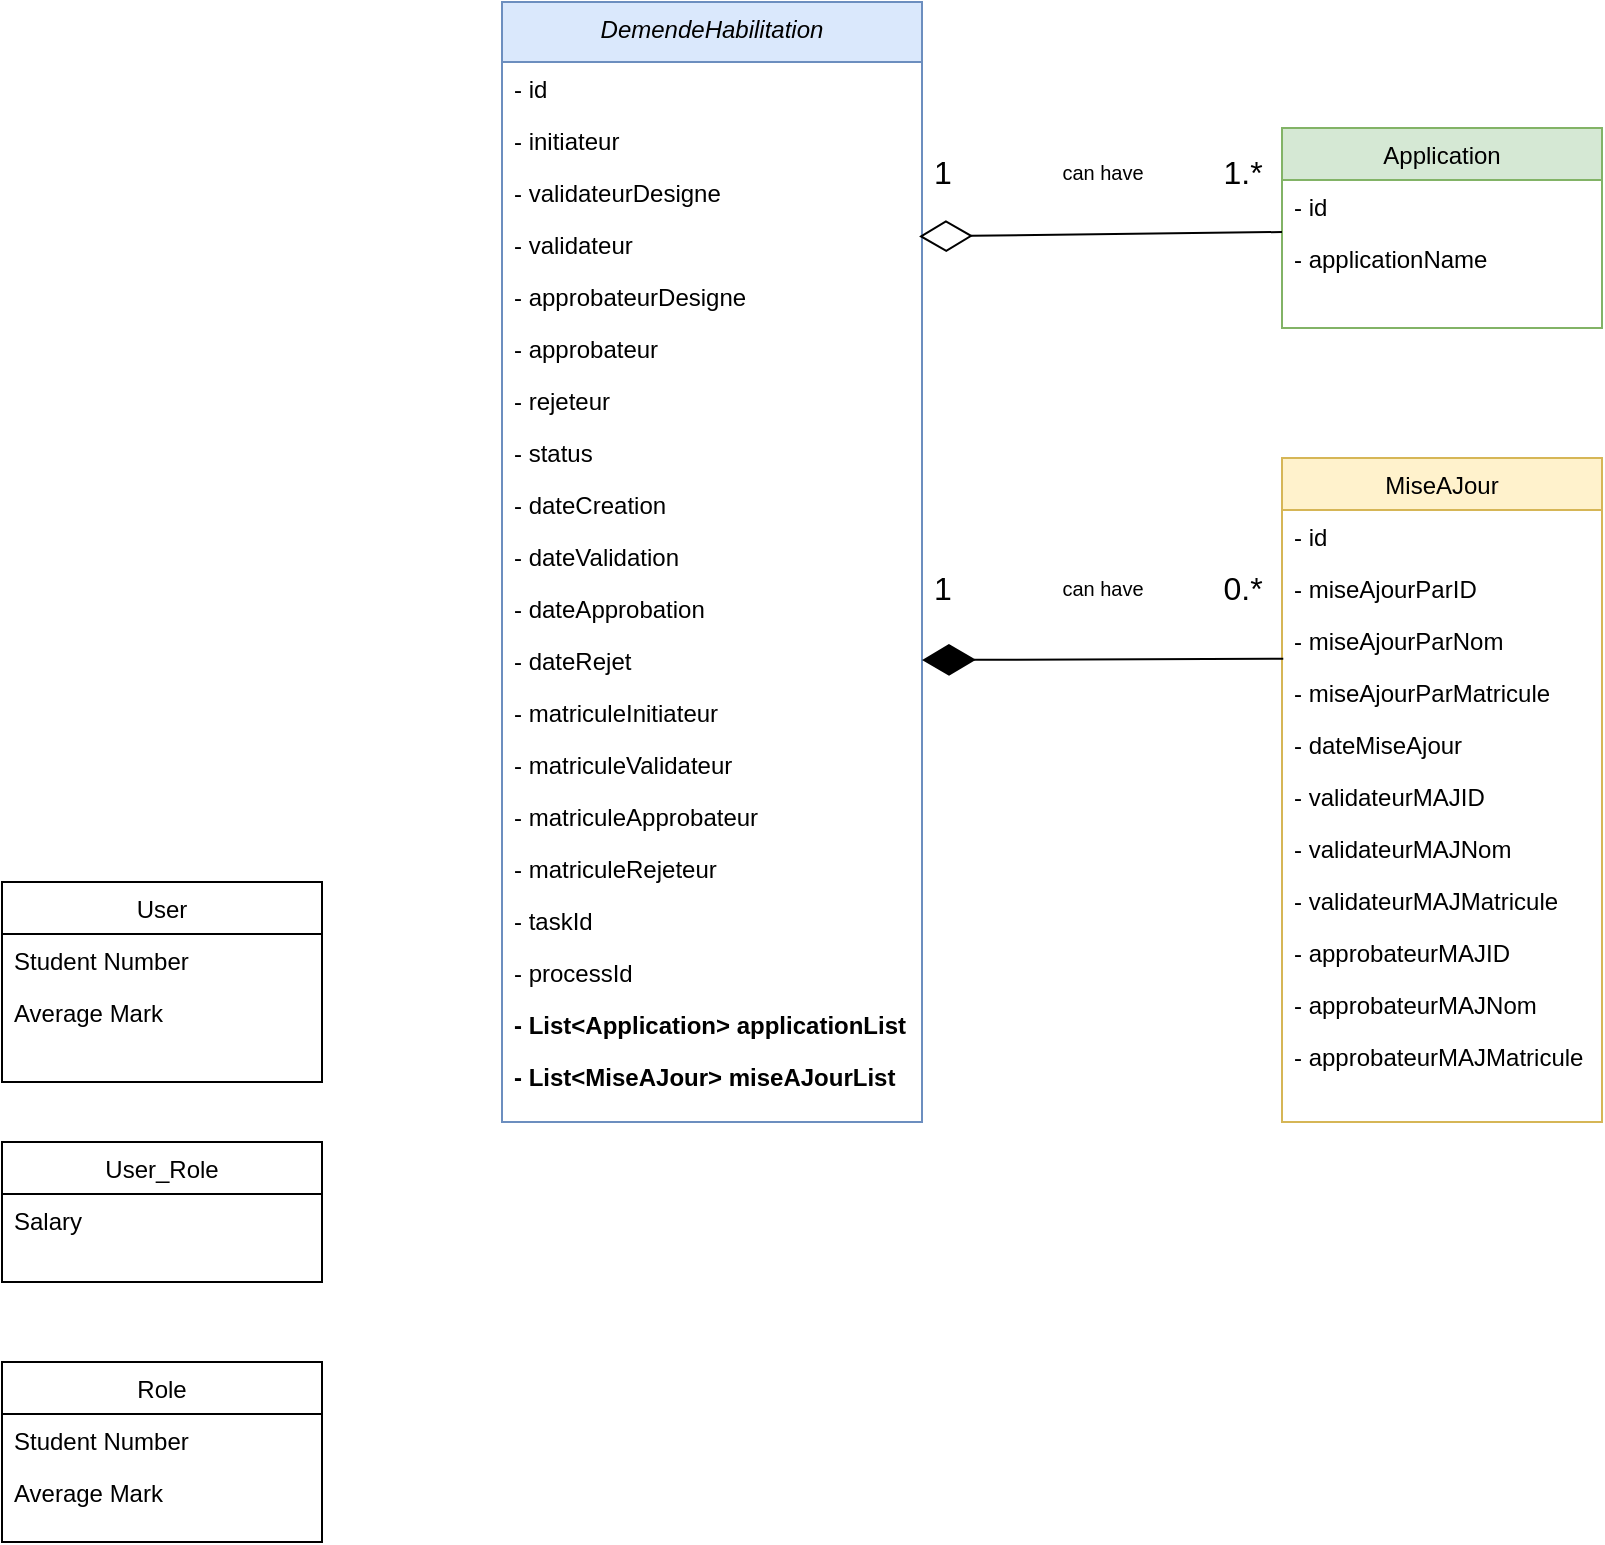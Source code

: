 <mxfile version="21.7.5" type="github">
  <diagram id="C5RBs43oDa-KdzZeNtuy" name="Page-1">
    <mxGraphModel dx="1877" dy="622" grid="1" gridSize="10" guides="1" tooltips="1" connect="1" arrows="1" fold="1" page="1" pageScale="1" pageWidth="827" pageHeight="1169" math="0" shadow="0">
      <root>
        <mxCell id="WIyWlLk6GJQsqaUBKTNV-0" />
        <mxCell id="WIyWlLk6GJQsqaUBKTNV-1" parent="WIyWlLk6GJQsqaUBKTNV-0" />
        <mxCell id="zkfFHV4jXpPFQw0GAbJ--0" value="DemendeHabilitation" style="swimlane;fontStyle=2;align=center;verticalAlign=top;childLayout=stackLayout;horizontal=1;startSize=30;horizontalStack=0;resizeParent=1;resizeLast=0;collapsible=1;marginBottom=0;rounded=0;shadow=0;strokeWidth=1;direction=east;fillColor=#dae8fc;strokeColor=#6c8ebf;" parent="WIyWlLk6GJQsqaUBKTNV-1" vertex="1">
          <mxGeometry x="130" y="120" width="210" height="560" as="geometry">
            <mxRectangle x="230" y="140" width="160" height="26" as="alternateBounds" />
          </mxGeometry>
        </mxCell>
        <mxCell id="zkfFHV4jXpPFQw0GAbJ--18" value="- id" style="text;align=left;verticalAlign=top;spacingLeft=4;spacingRight=4;overflow=hidden;rotatable=0;points=[[0,0.5],[1,0.5]];portConstraint=eastwest;" parent="zkfFHV4jXpPFQw0GAbJ--0" vertex="1">
          <mxGeometry y="30" width="210" height="26" as="geometry" />
        </mxCell>
        <mxCell id="B4z7yMbb7oqRhIw1RZV_-14" value="- initiateur" style="text;align=left;verticalAlign=top;spacingLeft=4;spacingRight=4;overflow=hidden;rotatable=0;points=[[0,0.5],[1,0.5]];portConstraint=eastwest;" vertex="1" parent="zkfFHV4jXpPFQw0GAbJ--0">
          <mxGeometry y="56" width="210" height="26" as="geometry" />
        </mxCell>
        <mxCell id="B4z7yMbb7oqRhIw1RZV_-15" value="- validateurDesigne" style="text;align=left;verticalAlign=top;spacingLeft=4;spacingRight=4;overflow=hidden;rotatable=0;points=[[0,0.5],[1,0.5]];portConstraint=eastwest;" vertex="1" parent="zkfFHV4jXpPFQw0GAbJ--0">
          <mxGeometry y="82" width="210" height="26" as="geometry" />
        </mxCell>
        <mxCell id="B4z7yMbb7oqRhIw1RZV_-16" value="- validateur" style="text;align=left;verticalAlign=top;spacingLeft=4;spacingRight=4;overflow=hidden;rotatable=0;points=[[0,0.5],[1,0.5]];portConstraint=eastwest;" vertex="1" parent="zkfFHV4jXpPFQw0GAbJ--0">
          <mxGeometry y="108" width="210" height="26" as="geometry" />
        </mxCell>
        <mxCell id="B4z7yMbb7oqRhIw1RZV_-17" value="- approbateurDesigne" style="text;align=left;verticalAlign=top;spacingLeft=4;spacingRight=4;overflow=hidden;rotatable=0;points=[[0,0.5],[1,0.5]];portConstraint=eastwest;" vertex="1" parent="zkfFHV4jXpPFQw0GAbJ--0">
          <mxGeometry y="134" width="210" height="26" as="geometry" />
        </mxCell>
        <mxCell id="B4z7yMbb7oqRhIw1RZV_-18" value="- approbateur" style="text;align=left;verticalAlign=top;spacingLeft=4;spacingRight=4;overflow=hidden;rotatable=0;points=[[0,0.5],[1,0.5]];portConstraint=eastwest;" vertex="1" parent="zkfFHV4jXpPFQw0GAbJ--0">
          <mxGeometry y="160" width="210" height="26" as="geometry" />
        </mxCell>
        <mxCell id="B4z7yMbb7oqRhIw1RZV_-19" value="- rejeteur" style="text;align=left;verticalAlign=top;spacingLeft=4;spacingRight=4;overflow=hidden;rotatable=0;points=[[0,0.5],[1,0.5]];portConstraint=eastwest;" vertex="1" parent="zkfFHV4jXpPFQw0GAbJ--0">
          <mxGeometry y="186" width="210" height="26" as="geometry" />
        </mxCell>
        <mxCell id="B4z7yMbb7oqRhIw1RZV_-20" value="- status" style="text;align=left;verticalAlign=top;spacingLeft=4;spacingRight=4;overflow=hidden;rotatable=0;points=[[0,0.5],[1,0.5]];portConstraint=eastwest;" vertex="1" parent="zkfFHV4jXpPFQw0GAbJ--0">
          <mxGeometry y="212" width="210" height="26" as="geometry" />
        </mxCell>
        <mxCell id="B4z7yMbb7oqRhIw1RZV_-21" value="- dateCreation" style="text;align=left;verticalAlign=top;spacingLeft=4;spacingRight=4;overflow=hidden;rotatable=0;points=[[0,0.5],[1,0.5]];portConstraint=eastwest;" vertex="1" parent="zkfFHV4jXpPFQw0GAbJ--0">
          <mxGeometry y="238" width="210" height="26" as="geometry" />
        </mxCell>
        <mxCell id="B4z7yMbb7oqRhIw1RZV_-22" value="- dateValidation" style="text;align=left;verticalAlign=top;spacingLeft=4;spacingRight=4;overflow=hidden;rotatable=0;points=[[0,0.5],[1,0.5]];portConstraint=eastwest;" vertex="1" parent="zkfFHV4jXpPFQw0GAbJ--0">
          <mxGeometry y="264" width="210" height="26" as="geometry" />
        </mxCell>
        <mxCell id="B4z7yMbb7oqRhIw1RZV_-23" value="- dateApprobation" style="text;align=left;verticalAlign=top;spacingLeft=4;spacingRight=4;overflow=hidden;rotatable=0;points=[[0,0.5],[1,0.5]];portConstraint=eastwest;" vertex="1" parent="zkfFHV4jXpPFQw0GAbJ--0">
          <mxGeometry y="290" width="210" height="26" as="geometry" />
        </mxCell>
        <mxCell id="B4z7yMbb7oqRhIw1RZV_-24" value="- dateRejet" style="text;align=left;verticalAlign=top;spacingLeft=4;spacingRight=4;overflow=hidden;rotatable=0;points=[[0,0.5],[1,0.5]];portConstraint=eastwest;" vertex="1" parent="zkfFHV4jXpPFQw0GAbJ--0">
          <mxGeometry y="316" width="210" height="26" as="geometry" />
        </mxCell>
        <mxCell id="B4z7yMbb7oqRhIw1RZV_-25" value="- matriculeInitiateur" style="text;align=left;verticalAlign=top;spacingLeft=4;spacingRight=4;overflow=hidden;rotatable=0;points=[[0,0.5],[1,0.5]];portConstraint=eastwest;" vertex="1" parent="zkfFHV4jXpPFQw0GAbJ--0">
          <mxGeometry y="342" width="210" height="26" as="geometry" />
        </mxCell>
        <mxCell id="B4z7yMbb7oqRhIw1RZV_-26" value="- matriculeValidateur" style="text;align=left;verticalAlign=top;spacingLeft=4;spacingRight=4;overflow=hidden;rotatable=0;points=[[0,0.5],[1,0.5]];portConstraint=eastwest;" vertex="1" parent="zkfFHV4jXpPFQw0GAbJ--0">
          <mxGeometry y="368" width="210" height="26" as="geometry" />
        </mxCell>
        <mxCell id="B4z7yMbb7oqRhIw1RZV_-27" value="- matriculeApprobateur" style="text;align=left;verticalAlign=top;spacingLeft=4;spacingRight=4;overflow=hidden;rotatable=0;points=[[0,0.5],[1,0.5]];portConstraint=eastwest;" vertex="1" parent="zkfFHV4jXpPFQw0GAbJ--0">
          <mxGeometry y="394" width="210" height="26" as="geometry" />
        </mxCell>
        <mxCell id="B4z7yMbb7oqRhIw1RZV_-28" value="- matriculeRejeteur" style="text;align=left;verticalAlign=top;spacingLeft=4;spacingRight=4;overflow=hidden;rotatable=0;points=[[0,0.5],[1,0.5]];portConstraint=eastwest;" vertex="1" parent="zkfFHV4jXpPFQw0GAbJ--0">
          <mxGeometry y="420" width="210" height="26" as="geometry" />
        </mxCell>
        <mxCell id="B4z7yMbb7oqRhIw1RZV_-29" value="- taskId" style="text;align=left;verticalAlign=top;spacingLeft=4;spacingRight=4;overflow=hidden;rotatable=0;points=[[0,0.5],[1,0.5]];portConstraint=eastwest;" vertex="1" parent="zkfFHV4jXpPFQw0GAbJ--0">
          <mxGeometry y="446" width="210" height="26" as="geometry" />
        </mxCell>
        <mxCell id="B4z7yMbb7oqRhIw1RZV_-30" value="- processId" style="text;align=left;verticalAlign=top;spacingLeft=4;spacingRight=4;overflow=hidden;rotatable=0;points=[[0,0.5],[1,0.5]];portConstraint=eastwest;" vertex="1" parent="zkfFHV4jXpPFQw0GAbJ--0">
          <mxGeometry y="472" width="210" height="26" as="geometry" />
        </mxCell>
        <mxCell id="B4z7yMbb7oqRhIw1RZV_-31" value="- List&lt;Application&gt; applicationList" style="text;align=left;verticalAlign=top;spacingLeft=4;spacingRight=4;overflow=hidden;rotatable=0;points=[[0,0.5],[1,0.5]];portConstraint=eastwest;fontStyle=1" vertex="1" parent="zkfFHV4jXpPFQw0GAbJ--0">
          <mxGeometry y="498" width="210" height="26" as="geometry" />
        </mxCell>
        <mxCell id="B4z7yMbb7oqRhIw1RZV_-32" value="- List&lt;MiseAJour&gt; miseAJourList" style="text;align=left;verticalAlign=top;spacingLeft=4;spacingRight=4;overflow=hidden;rotatable=0;points=[[0,0.5],[1,0.5]];portConstraint=eastwest;fontStyle=1" vertex="1" parent="zkfFHV4jXpPFQw0GAbJ--0">
          <mxGeometry y="524" width="210" height="26" as="geometry" />
        </mxCell>
        <mxCell id="zkfFHV4jXpPFQw0GAbJ--17" value="Application" style="swimlane;fontStyle=0;align=center;verticalAlign=top;childLayout=stackLayout;horizontal=1;startSize=26;horizontalStack=0;resizeParent=1;resizeLast=0;collapsible=1;marginBottom=0;rounded=0;shadow=0;strokeWidth=1;fillColor=#d5e8d4;strokeColor=#82b366;" parent="WIyWlLk6GJQsqaUBKTNV-1" vertex="1">
          <mxGeometry x="520" y="183" width="160" height="100" as="geometry">
            <mxRectangle x="550" y="140" width="160" height="26" as="alternateBounds" />
          </mxGeometry>
        </mxCell>
        <mxCell id="zkfFHV4jXpPFQw0GAbJ--19" value="- id" style="text;align=left;verticalAlign=top;spacingLeft=4;spacingRight=4;overflow=hidden;rotatable=0;points=[[0,0.5],[1,0.5]];portConstraint=eastwest;rounded=0;shadow=0;html=0;" parent="zkfFHV4jXpPFQw0GAbJ--17" vertex="1">
          <mxGeometry y="26" width="160" height="26" as="geometry" />
        </mxCell>
        <mxCell id="B4z7yMbb7oqRhIw1RZV_-47" value="" style="endArrow=diamondThin;endFill=0;endSize=24;html=1;rounded=0;fontSize=12;curved=1;exitX=0.009;exitY=0.146;exitDx=0;exitDy=0;exitPerimeter=0;entryX=1;entryY=0.5;entryDx=0;entryDy=0;" edge="1" parent="zkfFHV4jXpPFQw0GAbJ--17">
          <mxGeometry width="160" relative="1" as="geometry">
            <mxPoint y="51.996" as="sourcePoint" />
            <mxPoint x="-181.44" y="54.2" as="targetPoint" />
          </mxGeometry>
        </mxCell>
        <mxCell id="zkfFHV4jXpPFQw0GAbJ--20" value="- applicationName" style="text;align=left;verticalAlign=top;spacingLeft=4;spacingRight=4;overflow=hidden;rotatable=0;points=[[0,0.5],[1,0.5]];portConstraint=eastwest;rounded=0;shadow=0;html=0;" parent="zkfFHV4jXpPFQw0GAbJ--17" vertex="1">
          <mxGeometry y="52" width="160" height="26" as="geometry" />
        </mxCell>
        <mxCell id="EOMOwbiBgdImRqvA-wY1-0" value="MiseAJour" style="swimlane;fontStyle=0;align=center;verticalAlign=top;childLayout=stackLayout;horizontal=1;startSize=26;horizontalStack=0;resizeParent=1;resizeLast=0;collapsible=1;marginBottom=0;rounded=0;shadow=0;strokeWidth=1;fillColor=#fff2cc;strokeColor=#d6b656;" parent="WIyWlLk6GJQsqaUBKTNV-1" vertex="1">
          <mxGeometry x="520" y="348" width="160" height="332" as="geometry">
            <mxRectangle x="550" y="140" width="160" height="26" as="alternateBounds" />
          </mxGeometry>
        </mxCell>
        <mxCell id="B4z7yMbb7oqRhIw1RZV_-33" value="- id" style="text;align=left;verticalAlign=top;spacingLeft=4;spacingRight=4;overflow=hidden;rotatable=0;points=[[0,0.5],[1,0.5]];portConstraint=eastwest;rounded=0;shadow=0;html=0;" vertex="1" parent="EOMOwbiBgdImRqvA-wY1-0">
          <mxGeometry y="26" width="160" height="26" as="geometry" />
        </mxCell>
        <mxCell id="B4z7yMbb7oqRhIw1RZV_-35" value="- miseAjourParID" style="text;align=left;verticalAlign=top;spacingLeft=4;spacingRight=4;overflow=hidden;rotatable=0;points=[[0,0.5],[1,0.5]];portConstraint=eastwest;rounded=0;shadow=0;html=0;" vertex="1" parent="EOMOwbiBgdImRqvA-wY1-0">
          <mxGeometry y="52" width="160" height="26" as="geometry" />
        </mxCell>
        <mxCell id="B4z7yMbb7oqRhIw1RZV_-36" value="- miseAjourParNom" style="text;align=left;verticalAlign=top;spacingLeft=4;spacingRight=4;overflow=hidden;rotatable=0;points=[[0,0.5],[1,0.5]];portConstraint=eastwest;rounded=0;shadow=0;html=0;" vertex="1" parent="EOMOwbiBgdImRqvA-wY1-0">
          <mxGeometry y="78" width="160" height="26" as="geometry" />
        </mxCell>
        <mxCell id="B4z7yMbb7oqRhIw1RZV_-37" value="- miseAjourParMatricule" style="text;align=left;verticalAlign=top;spacingLeft=4;spacingRight=4;overflow=hidden;rotatable=0;points=[[0,0.5],[1,0.5]];portConstraint=eastwest;rounded=0;shadow=0;html=0;" vertex="1" parent="EOMOwbiBgdImRqvA-wY1-0">
          <mxGeometry y="104" width="160" height="26" as="geometry" />
        </mxCell>
        <mxCell id="B4z7yMbb7oqRhIw1RZV_-38" value="- dateMiseAjour" style="text;align=left;verticalAlign=top;spacingLeft=4;spacingRight=4;overflow=hidden;rotatable=0;points=[[0,0.5],[1,0.5]];portConstraint=eastwest;rounded=0;shadow=0;html=0;" vertex="1" parent="EOMOwbiBgdImRqvA-wY1-0">
          <mxGeometry y="130" width="160" height="26" as="geometry" />
        </mxCell>
        <mxCell id="B4z7yMbb7oqRhIw1RZV_-39" value="- validateurMAJID" style="text;align=left;verticalAlign=top;spacingLeft=4;spacingRight=4;overflow=hidden;rotatable=0;points=[[0,0.5],[1,0.5]];portConstraint=eastwest;rounded=0;shadow=0;html=0;" vertex="1" parent="EOMOwbiBgdImRqvA-wY1-0">
          <mxGeometry y="156" width="160" height="26" as="geometry" />
        </mxCell>
        <mxCell id="B4z7yMbb7oqRhIw1RZV_-40" value="- validateurMAJNom" style="text;align=left;verticalAlign=top;spacingLeft=4;spacingRight=4;overflow=hidden;rotatable=0;points=[[0,0.5],[1,0.5]];portConstraint=eastwest;rounded=0;shadow=0;html=0;" vertex="1" parent="EOMOwbiBgdImRqvA-wY1-0">
          <mxGeometry y="182" width="160" height="26" as="geometry" />
        </mxCell>
        <mxCell id="B4z7yMbb7oqRhIw1RZV_-41" value="- validateurMAJMatricule" style="text;align=left;verticalAlign=top;spacingLeft=4;spacingRight=4;overflow=hidden;rotatable=0;points=[[0,0.5],[1,0.5]];portConstraint=eastwest;rounded=0;shadow=0;html=0;" vertex="1" parent="EOMOwbiBgdImRqvA-wY1-0">
          <mxGeometry y="208" width="160" height="26" as="geometry" />
        </mxCell>
        <mxCell id="B4z7yMbb7oqRhIw1RZV_-42" value="- approbateurMAJID" style="text;align=left;verticalAlign=top;spacingLeft=4;spacingRight=4;overflow=hidden;rotatable=0;points=[[0,0.5],[1,0.5]];portConstraint=eastwest;rounded=0;shadow=0;html=0;" vertex="1" parent="EOMOwbiBgdImRqvA-wY1-0">
          <mxGeometry y="234" width="160" height="26" as="geometry" />
        </mxCell>
        <mxCell id="B4z7yMbb7oqRhIw1RZV_-43" value="- approbateurMAJNom" style="text;align=left;verticalAlign=top;spacingLeft=4;spacingRight=4;overflow=hidden;rotatable=0;points=[[0,0.5],[1,0.5]];portConstraint=eastwest;rounded=0;shadow=0;html=0;" vertex="1" parent="EOMOwbiBgdImRqvA-wY1-0">
          <mxGeometry y="260" width="160" height="26" as="geometry" />
        </mxCell>
        <mxCell id="B4z7yMbb7oqRhIw1RZV_-44" value="- approbateurMAJMatricule" style="text;align=left;verticalAlign=top;spacingLeft=4;spacingRight=4;overflow=hidden;rotatable=0;points=[[0,0.5],[1,0.5]];portConstraint=eastwest;rounded=0;shadow=0;html=0;" vertex="1" parent="EOMOwbiBgdImRqvA-wY1-0">
          <mxGeometry y="286" width="160" height="26" as="geometry" />
        </mxCell>
        <mxCell id="B4z7yMbb7oqRhIw1RZV_-8" value="&lt;div style=&quot;background-color: rgb(22, 28, 45); color: rgb(168, 175, 190); font-family: &amp;quot;JetBrains Mono&amp;quot;, monospace;&quot;&gt;&lt;br&gt;&lt;br&gt;&lt;/div&gt;" style="text;html=1;align=left;verticalAlign=middle;resizable=0;points=[];autosize=1;strokeColor=none;fillColor=none;" vertex="1" parent="WIyWlLk6GJQsqaUBKTNV-1">
          <mxGeometry x="60" y="243" width="20" height="40" as="geometry" />
        </mxCell>
        <mxCell id="B4z7yMbb7oqRhIw1RZV_-46" value="" style="endArrow=diamondThin;endFill=1;endSize=24;html=1;rounded=0;fontSize=11;curved=1;exitX=0.004;exitY=0.862;exitDx=0;exitDy=0;entryX=1;entryY=0.5;entryDx=0;entryDy=0;exitPerimeter=0;" edge="1" parent="WIyWlLk6GJQsqaUBKTNV-1" source="B4z7yMbb7oqRhIw1RZV_-36" target="B4z7yMbb7oqRhIw1RZV_-24">
          <mxGeometry width="160" relative="1" as="geometry">
            <mxPoint x="515.38" y="440" as="sourcePoint" />
            <mxPoint x="340.0" y="441.996" as="targetPoint" />
          </mxGeometry>
        </mxCell>
        <mxCell id="B4z7yMbb7oqRhIw1RZV_-50" value="1" style="text;html=1;align=center;verticalAlign=middle;resizable=0;points=[];autosize=1;strokeColor=none;fillColor=none;fontSize=16;" vertex="1" parent="WIyWlLk6GJQsqaUBKTNV-1">
          <mxGeometry x="335" y="398" width="30" height="30" as="geometry" />
        </mxCell>
        <mxCell id="B4z7yMbb7oqRhIw1RZV_-51" value="can have" style="text;html=1;align=center;verticalAlign=middle;resizable=0;points=[];autosize=1;strokeColor=none;fillColor=none;fontSize=10;" vertex="1" parent="WIyWlLk6GJQsqaUBKTNV-1">
          <mxGeometry x="400" y="398" width="60" height="30" as="geometry" />
        </mxCell>
        <mxCell id="B4z7yMbb7oqRhIw1RZV_-52" value="0.*" style="text;html=1;align=center;verticalAlign=middle;resizable=0;points=[];autosize=1;strokeColor=none;fillColor=none;fontSize=16;" vertex="1" parent="WIyWlLk6GJQsqaUBKTNV-1">
          <mxGeometry x="480" y="398" width="40" height="30" as="geometry" />
        </mxCell>
        <mxCell id="B4z7yMbb7oqRhIw1RZV_-53" value="1" style="text;html=1;align=center;verticalAlign=middle;resizable=0;points=[];autosize=1;strokeColor=none;fillColor=none;fontSize=16;" vertex="1" parent="WIyWlLk6GJQsqaUBKTNV-1">
          <mxGeometry x="335" y="190" width="30" height="30" as="geometry" />
        </mxCell>
        <mxCell id="B4z7yMbb7oqRhIw1RZV_-54" value="&lt;font style=&quot;font-size: 10px;&quot;&gt;can have&lt;/font&gt;" style="text;html=1;align=center;verticalAlign=middle;resizable=0;points=[];autosize=1;strokeColor=none;fillColor=none;fontSize=10;" vertex="1" parent="WIyWlLk6GJQsqaUBKTNV-1">
          <mxGeometry x="400" y="190" width="60" height="30" as="geometry" />
        </mxCell>
        <mxCell id="B4z7yMbb7oqRhIw1RZV_-55" value="1.*" style="text;html=1;align=center;verticalAlign=middle;resizable=0;points=[];autosize=1;strokeColor=none;fillColor=none;fontSize=16;" vertex="1" parent="WIyWlLk6GJQsqaUBKTNV-1">
          <mxGeometry x="480" y="190" width="40" height="30" as="geometry" />
        </mxCell>
        <mxCell id="B4z7yMbb7oqRhIw1RZV_-57" value="User" style="swimlane;fontStyle=0;align=center;verticalAlign=top;childLayout=stackLayout;horizontal=1;startSize=26;horizontalStack=0;resizeParent=1;resizeLast=0;collapsible=1;marginBottom=0;rounded=0;shadow=0;strokeWidth=1;" vertex="1" parent="WIyWlLk6GJQsqaUBKTNV-1">
          <mxGeometry x="-120" y="560" width="160" height="100" as="geometry">
            <mxRectangle x="130" y="380" width="160" height="26" as="alternateBounds" />
          </mxGeometry>
        </mxCell>
        <mxCell id="B4z7yMbb7oqRhIw1RZV_-58" value="Student Number" style="text;align=left;verticalAlign=top;spacingLeft=4;spacingRight=4;overflow=hidden;rotatable=0;points=[[0,0.5],[1,0.5]];portConstraint=eastwest;" vertex="1" parent="B4z7yMbb7oqRhIw1RZV_-57">
          <mxGeometry y="26" width="160" height="26" as="geometry" />
        </mxCell>
        <mxCell id="B4z7yMbb7oqRhIw1RZV_-59" value="Average Mark" style="text;align=left;verticalAlign=top;spacingLeft=4;spacingRight=4;overflow=hidden;rotatable=0;points=[[0,0.5],[1,0.5]];portConstraint=eastwest;rounded=0;shadow=0;html=0;" vertex="1" parent="B4z7yMbb7oqRhIw1RZV_-57">
          <mxGeometry y="52" width="160" height="26" as="geometry" />
        </mxCell>
        <mxCell id="B4z7yMbb7oqRhIw1RZV_-60" value="User_Role" style="swimlane;fontStyle=0;align=center;verticalAlign=top;childLayout=stackLayout;horizontal=1;startSize=26;horizontalStack=0;resizeParent=1;resizeLast=0;collapsible=1;marginBottom=0;rounded=0;shadow=0;strokeWidth=1;" vertex="1" parent="WIyWlLk6GJQsqaUBKTNV-1">
          <mxGeometry x="-120" y="690" width="160" height="70" as="geometry">
            <mxRectangle x="340" y="380" width="170" height="26" as="alternateBounds" />
          </mxGeometry>
        </mxCell>
        <mxCell id="B4z7yMbb7oqRhIw1RZV_-61" value="Salary" style="text;align=left;verticalAlign=top;spacingLeft=4;spacingRight=4;overflow=hidden;rotatable=0;points=[[0,0.5],[1,0.5]];portConstraint=eastwest;" vertex="1" parent="B4z7yMbb7oqRhIw1RZV_-60">
          <mxGeometry y="26" width="160" height="26" as="geometry" />
        </mxCell>
        <mxCell id="B4z7yMbb7oqRhIw1RZV_-62" value="Role" style="swimlane;fontStyle=0;align=center;verticalAlign=top;childLayout=stackLayout;horizontal=1;startSize=26;horizontalStack=0;resizeParent=1;resizeLast=0;collapsible=1;marginBottom=0;rounded=0;shadow=0;strokeWidth=1;" vertex="1" parent="WIyWlLk6GJQsqaUBKTNV-1">
          <mxGeometry x="-120" y="800" width="160" height="90" as="geometry">
            <mxRectangle x="130" y="380" width="160" height="26" as="alternateBounds" />
          </mxGeometry>
        </mxCell>
        <mxCell id="B4z7yMbb7oqRhIw1RZV_-63" value="Student Number" style="text;align=left;verticalAlign=top;spacingLeft=4;spacingRight=4;overflow=hidden;rotatable=0;points=[[0,0.5],[1,0.5]];portConstraint=eastwest;" vertex="1" parent="B4z7yMbb7oqRhIw1RZV_-62">
          <mxGeometry y="26" width="160" height="26" as="geometry" />
        </mxCell>
        <mxCell id="B4z7yMbb7oqRhIw1RZV_-64" value="Average Mark" style="text;align=left;verticalAlign=top;spacingLeft=4;spacingRight=4;overflow=hidden;rotatable=0;points=[[0,0.5],[1,0.5]];portConstraint=eastwest;rounded=0;shadow=0;html=0;" vertex="1" parent="B4z7yMbb7oqRhIw1RZV_-62">
          <mxGeometry y="52" width="160" height="26" as="geometry" />
        </mxCell>
      </root>
    </mxGraphModel>
  </diagram>
</mxfile>
